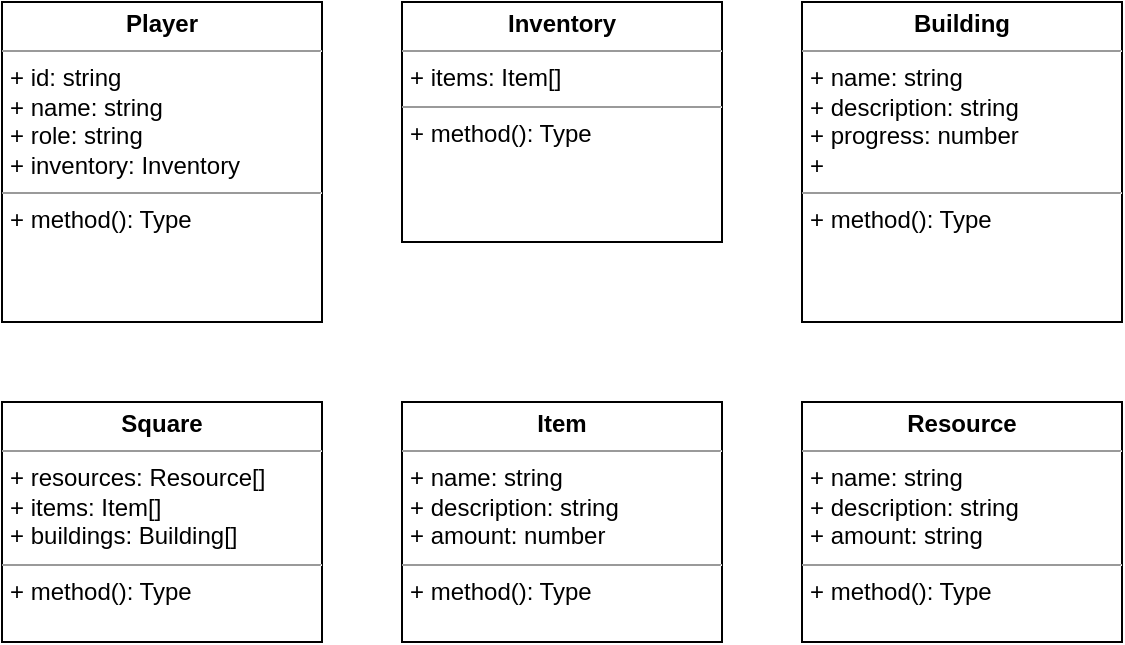 <mxfile version="16.6.4" type="github" pages="2">
  <diagram id="yhS8XhCnnLIG0FYTGW0U" name="Page-1">
    <mxGraphModel dx="1422" dy="780" grid="1" gridSize="10" guides="1" tooltips="1" connect="1" arrows="1" fold="1" page="1" pageScale="1" pageWidth="827" pageHeight="1169" math="0" shadow="0">
      <root>
        <mxCell id="0" />
        <mxCell id="1" parent="0" />
        <mxCell id="L4R8CXcFdbuXgAZ5ZNRH-9" value="&lt;p style=&quot;margin: 0px ; margin-top: 4px ; text-align: center&quot;&gt;&lt;b&gt;Player&lt;/b&gt;&lt;br&gt;&lt;/p&gt;&lt;hr size=&quot;1&quot;&gt;&lt;p style=&quot;margin: 0px ; margin-left: 4px&quot;&gt;+ id: string&lt;/p&gt;&lt;p style=&quot;margin: 0px ; margin-left: 4px&quot;&gt;+ name: string&lt;/p&gt;&lt;p style=&quot;margin: 0px ; margin-left: 4px&quot;&gt;+ role: string&lt;/p&gt;&lt;p style=&quot;margin: 0px ; margin-left: 4px&quot;&gt;+ inventory: Inventory&lt;br&gt;&lt;/p&gt;&lt;hr size=&quot;1&quot;&gt;&lt;p style=&quot;margin: 0px ; margin-left: 4px&quot;&gt;+ method(): Type&lt;/p&gt;" style="verticalAlign=top;align=left;overflow=fill;fontSize=12;fontFamily=Helvetica;html=1;" parent="1" vertex="1">
          <mxGeometry x="80" y="280" width="160" height="160" as="geometry" />
        </mxCell>
        <mxCell id="L4R8CXcFdbuXgAZ5ZNRH-10" value="&lt;p style=&quot;margin: 0px ; margin-top: 4px ; text-align: center&quot;&gt;&lt;b&gt;Inventory&lt;/b&gt;&lt;/p&gt;&lt;hr size=&quot;1&quot;&gt;&lt;p style=&quot;margin: 0px ; margin-left: 4px&quot;&gt;+ items: Item[]&lt;br&gt;&lt;/p&gt;&lt;hr size=&quot;1&quot;&gt;&lt;p style=&quot;margin: 0px ; margin-left: 4px&quot;&gt;+ method(): Type&lt;/p&gt;" style="verticalAlign=top;align=left;overflow=fill;fontSize=12;fontFamily=Helvetica;html=1;" parent="1" vertex="1">
          <mxGeometry x="280" y="280" width="160" height="120" as="geometry" />
        </mxCell>
        <mxCell id="L4R8CXcFdbuXgAZ5ZNRH-11" value="&lt;p style=&quot;margin: 0px ; margin-top: 4px ; text-align: center&quot;&gt;&lt;b&gt;Building&lt;/b&gt;&lt;br&gt;&lt;/p&gt;&lt;hr size=&quot;1&quot;&gt;&lt;p style=&quot;margin: 0px ; margin-left: 4px&quot;&gt;+ name: string&lt;/p&gt;&lt;p style=&quot;margin: 0px ; margin-left: 4px&quot;&gt;+ description: string&lt;/p&gt;&lt;p style=&quot;margin: 0px ; margin-left: 4px&quot;&gt;+ progress: number&lt;/p&gt;&lt;p style=&quot;margin: 0px ; margin-left: 4px&quot;&gt;+ &lt;br&gt;&lt;/p&gt;&lt;hr size=&quot;1&quot;&gt;&lt;p style=&quot;margin: 0px ; margin-left: 4px&quot;&gt;+ method(): Type&lt;/p&gt;" style="verticalAlign=top;align=left;overflow=fill;fontSize=12;fontFamily=Helvetica;html=1;" parent="1" vertex="1">
          <mxGeometry x="480" y="280" width="160" height="160" as="geometry" />
        </mxCell>
        <mxCell id="L4R8CXcFdbuXgAZ5ZNRH-12" value="&lt;p style=&quot;margin: 0px ; margin-top: 4px ; text-align: center&quot;&gt;&lt;b&gt;Square&lt;/b&gt;&lt;br&gt;&lt;/p&gt;&lt;hr size=&quot;1&quot;&gt;&lt;p style=&quot;margin: 0px ; margin-left: 4px&quot;&gt;+ resources: Resource[]&lt;/p&gt;&lt;p style=&quot;margin: 0px ; margin-left: 4px&quot;&gt;+ items: Item[]&lt;br&gt;&lt;/p&gt;&lt;p style=&quot;margin: 0px ; margin-left: 4px&quot;&gt;+ buildings: Building[]&lt;br&gt;&lt;/p&gt;&lt;hr size=&quot;1&quot;&gt;&lt;p style=&quot;margin: 0px ; margin-left: 4px&quot;&gt;+ method(): Type&lt;/p&gt;" style="verticalAlign=top;align=left;overflow=fill;fontSize=12;fontFamily=Helvetica;html=1;" parent="1" vertex="1">
          <mxGeometry x="80" y="480" width="160" height="120" as="geometry" />
        </mxCell>
        <mxCell id="L4R8CXcFdbuXgAZ5ZNRH-13" value="&lt;p style=&quot;margin: 0px ; margin-top: 4px ; text-align: center&quot;&gt;&lt;b&gt;Item&lt;/b&gt;&lt;br&gt;&lt;/p&gt;&lt;hr size=&quot;1&quot;&gt;&lt;p style=&quot;margin: 0px ; margin-left: 4px&quot;&gt;+ name: string&lt;/p&gt;&lt;p style=&quot;margin: 0px ; margin-left: 4px&quot;&gt;+ description: string&lt;/p&gt;&lt;p style=&quot;margin: 0px ; margin-left: 4px&quot;&gt;+ amount: number&lt;br&gt;&lt;/p&gt;&lt;hr size=&quot;1&quot;&gt;&lt;p style=&quot;margin: 0px ; margin-left: 4px&quot;&gt;+ method(): Type&lt;/p&gt;" style="verticalAlign=top;align=left;overflow=fill;fontSize=12;fontFamily=Helvetica;html=1;" parent="1" vertex="1">
          <mxGeometry x="280" y="480" width="160" height="120" as="geometry" />
        </mxCell>
        <mxCell id="L4R8CXcFdbuXgAZ5ZNRH-14" value="&lt;p style=&quot;margin: 0px ; margin-top: 4px ; text-align: center&quot;&gt;&lt;b&gt;Resource&lt;/b&gt;&lt;br&gt;&lt;/p&gt;&lt;hr size=&quot;1&quot;&gt;&lt;p style=&quot;margin: 0px ; margin-left: 4px&quot;&gt;+ name: string&lt;/p&gt;&lt;p style=&quot;margin: 0px ; margin-left: 4px&quot;&gt;+ description: string&lt;/p&gt;&lt;p style=&quot;margin: 0px ; margin-left: 4px&quot;&gt;+ amount: string&lt;br&gt;&lt;/p&gt;&lt;hr size=&quot;1&quot;&gt;&lt;p style=&quot;margin: 0px ; margin-left: 4px&quot;&gt;+ method(): Type&lt;/p&gt;" style="verticalAlign=top;align=left;overflow=fill;fontSize=12;fontFamily=Helvetica;html=1;" parent="1" vertex="1">
          <mxGeometry x="480" y="480" width="160" height="120" as="geometry" />
        </mxCell>
      </root>
    </mxGraphModel>
  </diagram>
  <diagram id="hOtDiJ0MWPp2jzphff2d" name="Page-2">
    <mxGraphModel dx="1497" dy="821" grid="1" gridSize="10" guides="1" tooltips="1" connect="1" arrows="1" fold="1" page="1" pageScale="1" pageWidth="827" pageHeight="1169" math="0" shadow="0">
      <root>
        <mxCell id="fpZElYv_HC5Uxn4KfEgV-0" />
        <mxCell id="fpZElYv_HC5Uxn4KfEgV-1" parent="fpZElYv_HC5Uxn4KfEgV-0" />
        <mxCell id="fpZElYv_HC5Uxn4KfEgV-6" style="edgeStyle=orthogonalEdgeStyle;rounded=0;orthogonalLoop=1;jettySize=auto;html=1;exitX=0.5;exitY=1;exitDx=0;exitDy=0;entryX=0.5;entryY=0;entryDx=0;entryDy=0;" edge="1" parent="fpZElYv_HC5Uxn4KfEgV-1" source="fpZElYv_HC5Uxn4KfEgV-2" target="fpZElYv_HC5Uxn4KfEgV-3">
          <mxGeometry relative="1" as="geometry" />
        </mxCell>
        <mxCell id="fpZElYv_HC5Uxn4KfEgV-2" value="Desarrollar MVP&lt;br&gt;Offline" style="rounded=0;whiteSpace=wrap;html=1;" vertex="1" parent="fpZElYv_HC5Uxn4KfEgV-1">
          <mxGeometry x="360" y="160" width="160" height="80" as="geometry" />
        </mxCell>
        <mxCell id="fpZElYv_HC5Uxn4KfEgV-7" style="edgeStyle=orthogonalEdgeStyle;rounded=0;orthogonalLoop=1;jettySize=auto;html=1;exitX=0.5;exitY=1;exitDx=0;exitDy=0;entryX=0.5;entryY=0;entryDx=0;entryDy=0;" edge="1" parent="fpZElYv_HC5Uxn4KfEgV-1" source="fpZElYv_HC5Uxn4KfEgV-3" target="fpZElYv_HC5Uxn4KfEgV-4">
          <mxGeometry relative="1" as="geometry" />
        </mxCell>
        <mxCell id="fpZElYv_HC5Uxn4KfEgV-3" value="&lt;div&gt;Desarrollar jugabilidad&lt;/div&gt;&lt;div&gt;Offline&lt;br&gt;&lt;/div&gt;" style="rounded=0;whiteSpace=wrap;html=1;" vertex="1" parent="fpZElYv_HC5Uxn4KfEgV-1">
          <mxGeometry x="360" y="280" width="160" height="80" as="geometry" />
        </mxCell>
        <mxCell id="fpZElYv_HC5Uxn4KfEgV-8" style="edgeStyle=orthogonalEdgeStyle;rounded=0;orthogonalLoop=1;jettySize=auto;html=1;exitX=0.5;exitY=1;exitDx=0;exitDy=0;entryX=0.5;entryY=0;entryDx=0;entryDy=0;" edge="1" parent="fpZElYv_HC5Uxn4KfEgV-1" source="fpZElYv_HC5Uxn4KfEgV-4" target="fpZElYv_HC5Uxn4KfEgV-5">
          <mxGeometry relative="1" as="geometry" />
        </mxCell>
        <mxCell id="fpZElYv_HC5Uxn4KfEgV-4" value="Implementar multijugador&lt;br&gt;Parte 1" style="rounded=0;whiteSpace=wrap;html=1;" vertex="1" parent="fpZElYv_HC5Uxn4KfEgV-1">
          <mxGeometry x="360" y="400" width="160" height="80" as="geometry" />
        </mxCell>
        <mxCell id="fpZElYv_HC5Uxn4KfEgV-11" style="edgeStyle=orthogonalEdgeStyle;rounded=0;orthogonalLoop=1;jettySize=auto;html=1;exitX=0.5;exitY=1;exitDx=0;exitDy=0;entryX=0.5;entryY=0;entryDx=0;entryDy=0;" edge="1" parent="fpZElYv_HC5Uxn4KfEgV-1" source="fpZElYv_HC5Uxn4KfEgV-5" target="fpZElYv_HC5Uxn4KfEgV-9">
          <mxGeometry relative="1" as="geometry" />
        </mxCell>
        <mxCell id="fpZElYv_HC5Uxn4KfEgV-5" value="Desarrollar base de datos" style="rounded=0;whiteSpace=wrap;html=1;" vertex="1" parent="fpZElYv_HC5Uxn4KfEgV-1">
          <mxGeometry x="360" y="520" width="160" height="80" as="geometry" />
        </mxCell>
        <mxCell id="fpZElYv_HC5Uxn4KfEgV-13" style="edgeStyle=orthogonalEdgeStyle;rounded=0;orthogonalLoop=1;jettySize=auto;html=1;exitX=0.5;exitY=1;exitDx=0;exitDy=0;" edge="1" parent="fpZElYv_HC5Uxn4KfEgV-1" source="fpZElYv_HC5Uxn4KfEgV-9" target="fpZElYv_HC5Uxn4KfEgV-12">
          <mxGeometry relative="1" as="geometry" />
        </mxCell>
        <mxCell id="fpZElYv_HC5Uxn4KfEgV-9" value="&#xa;Implementar multijugador&lt;br&gt;Parte 2&#xa;&#xa;" style="rounded=0;whiteSpace=wrap;html=1;" vertex="1" parent="fpZElYv_HC5Uxn4KfEgV-1">
          <mxGeometry x="360" y="640" width="160" height="80" as="geometry" />
        </mxCell>
        <mxCell id="fpZElYv_HC5Uxn4KfEgV-16" style="edgeStyle=orthogonalEdgeStyle;rounded=0;orthogonalLoop=1;jettySize=auto;html=1;exitX=0.5;exitY=1;exitDx=0;exitDy=0;" edge="1" parent="fpZElYv_HC5Uxn4KfEgV-1" source="fpZElYv_HC5Uxn4KfEgV-12" target="fpZElYv_HC5Uxn4KfEgV-15">
          <mxGeometry relative="1" as="geometry" />
        </mxCell>
        <mxCell id="fpZElYv_HC5Uxn4KfEgV-12" value="Desarrollar&lt;br&gt;cliente funcional" style="rounded=0;whiteSpace=wrap;html=1;" vertex="1" parent="fpZElYv_HC5Uxn4KfEgV-1">
          <mxGeometry x="360" y="760" width="160" height="80" as="geometry" />
        </mxCell>
        <mxCell id="fpZElYv_HC5Uxn4KfEgV-15" value="&lt;div&gt;Lanzamiento&lt;/div&gt;&lt;div&gt;26/06&lt;/div&gt;" style="rounded=0;whiteSpace=wrap;html=1;" vertex="1" parent="fpZElYv_HC5Uxn4KfEgV-1">
          <mxGeometry x="360" y="880" width="160" height="80" as="geometry" />
        </mxCell>
        <mxCell id="fpZElYv_HC5Uxn4KfEgV-24" style="edgeStyle=orthogonalEdgeStyle;rounded=0;orthogonalLoop=1;jettySize=auto;html=1;exitX=1;exitY=0.5;exitDx=0;exitDy=0;entryX=0;entryY=0.5;entryDx=0;entryDy=0;" edge="1" parent="fpZElYv_HC5Uxn4KfEgV-1" source="fpZElYv_HC5Uxn4KfEgV-17" target="fpZElYv_HC5Uxn4KfEgV-2">
          <mxGeometry relative="1" as="geometry" />
        </mxCell>
        <mxCell id="fpZElYv_HC5Uxn4KfEgV-17" value="&lt;div&gt;Sprint 1&lt;br&gt;&lt;/div&gt;&lt;div&gt;27/03 - 10/04&lt;br&gt;&lt;/div&gt;" style="text;html=1;strokeColor=none;fillColor=none;align=center;verticalAlign=middle;whiteSpace=wrap;rounded=0;" vertex="1" parent="fpZElYv_HC5Uxn4KfEgV-1">
          <mxGeometry x="240" y="185" width="80" height="30" as="geometry" />
        </mxCell>
        <mxCell id="fpZElYv_HC5Uxn4KfEgV-25" value="" style="edgeStyle=orthogonalEdgeStyle;rounded=0;orthogonalLoop=1;jettySize=auto;html=1;" edge="1" parent="fpZElYv_HC5Uxn4KfEgV-1" source="fpZElYv_HC5Uxn4KfEgV-18" target="fpZElYv_HC5Uxn4KfEgV-3">
          <mxGeometry relative="1" as="geometry" />
        </mxCell>
        <mxCell id="fpZElYv_HC5Uxn4KfEgV-18" value="&lt;div&gt;Sprint 2&lt;br&gt;&lt;/div&gt;&lt;div&gt;10/04 - 24/04&lt;br&gt;&lt;/div&gt;" style="text;html=1;strokeColor=none;fillColor=none;align=center;verticalAlign=middle;whiteSpace=wrap;rounded=0;" vertex="1" parent="fpZElYv_HC5Uxn4KfEgV-1">
          <mxGeometry x="240" y="305" width="80" height="30" as="geometry" />
        </mxCell>
        <mxCell id="fpZElYv_HC5Uxn4KfEgV-26" value="" style="edgeStyle=orthogonalEdgeStyle;rounded=0;orthogonalLoop=1;jettySize=auto;html=1;" edge="1" parent="fpZElYv_HC5Uxn4KfEgV-1" source="fpZElYv_HC5Uxn4KfEgV-19" target="fpZElYv_HC5Uxn4KfEgV-4">
          <mxGeometry relative="1" as="geometry" />
        </mxCell>
        <mxCell id="fpZElYv_HC5Uxn4KfEgV-19" value="&lt;div&gt;Sprint 3&lt;br&gt;&lt;/div&gt;&lt;div&gt;24/04 - 08/05&lt;/div&gt;" style="text;html=1;strokeColor=none;fillColor=none;align=center;verticalAlign=middle;whiteSpace=wrap;rounded=0;" vertex="1" parent="fpZElYv_HC5Uxn4KfEgV-1">
          <mxGeometry x="240" y="425" width="80" height="30" as="geometry" />
        </mxCell>
        <mxCell id="fpZElYv_HC5Uxn4KfEgV-27" value="" style="edgeStyle=orthogonalEdgeStyle;rounded=0;orthogonalLoop=1;jettySize=auto;html=1;" edge="1" parent="fpZElYv_HC5Uxn4KfEgV-1" source="fpZElYv_HC5Uxn4KfEgV-20" target="fpZElYv_HC5Uxn4KfEgV-5">
          <mxGeometry relative="1" as="geometry" />
        </mxCell>
        <mxCell id="fpZElYv_HC5Uxn4KfEgV-20" value="&lt;div&gt;Sprint 4&lt;br&gt;&lt;/div&gt;&lt;div&gt;08/05 - 22/05&lt;br&gt;&lt;/div&gt;" style="text;html=1;strokeColor=none;fillColor=none;align=center;verticalAlign=middle;whiteSpace=wrap;rounded=0;" vertex="1" parent="fpZElYv_HC5Uxn4KfEgV-1">
          <mxGeometry x="240" y="545" width="80" height="30" as="geometry" />
        </mxCell>
        <mxCell id="fpZElYv_HC5Uxn4KfEgV-28" value="" style="edgeStyle=orthogonalEdgeStyle;rounded=0;orthogonalLoop=1;jettySize=auto;html=1;" edge="1" parent="fpZElYv_HC5Uxn4KfEgV-1" source="fpZElYv_HC5Uxn4KfEgV-21" target="fpZElYv_HC5Uxn4KfEgV-9">
          <mxGeometry relative="1" as="geometry" />
        </mxCell>
        <mxCell id="fpZElYv_HC5Uxn4KfEgV-21" value="&lt;div&gt;Sprint 5&lt;br&gt;&lt;/div&gt;&lt;div&gt;22/05 - 05/06&lt;br&gt;&lt;/div&gt;" style="text;html=1;strokeColor=none;fillColor=none;align=center;verticalAlign=middle;whiteSpace=wrap;rounded=0;" vertex="1" parent="fpZElYv_HC5Uxn4KfEgV-1">
          <mxGeometry x="240" y="665" width="80" height="30" as="geometry" />
        </mxCell>
        <mxCell id="fpZElYv_HC5Uxn4KfEgV-29" value="" style="edgeStyle=orthogonalEdgeStyle;rounded=0;orthogonalLoop=1;jettySize=auto;html=1;" edge="1" parent="fpZElYv_HC5Uxn4KfEgV-1" source="fpZElYv_HC5Uxn4KfEgV-22" target="fpZElYv_HC5Uxn4KfEgV-12">
          <mxGeometry relative="1" as="geometry" />
        </mxCell>
        <mxCell id="fpZElYv_HC5Uxn4KfEgV-22" value="&lt;div&gt;Sprint 6&lt;br&gt;&lt;/div&gt;&lt;div&gt;05/06 - 19/06&lt;br&gt;&lt;/div&gt;" style="text;html=1;strokeColor=none;fillColor=none;align=center;verticalAlign=middle;whiteSpace=wrap;rounded=0;" vertex="1" parent="fpZElYv_HC5Uxn4KfEgV-1">
          <mxGeometry x="240" y="785" width="80" height="30" as="geometry" />
        </mxCell>
      </root>
    </mxGraphModel>
  </diagram>
</mxfile>
